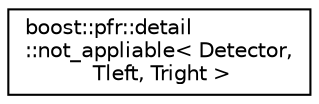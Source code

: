 digraph "Graphical Class Hierarchy"
{
  edge [fontname="Helvetica",fontsize="10",labelfontname="Helvetica",labelfontsize="10"];
  node [fontname="Helvetica",fontsize="10",shape=record];
  rankdir="LR";
  Node0 [label="boost::pfr::detail\l::not_appliable\< Detector,\l Tleft, Tright \>",height=0.2,width=0.4,color="black", fillcolor="white", style="filled",URL="$structboost_1_1pfr_1_1detail_1_1not__appliable.html"];
}
